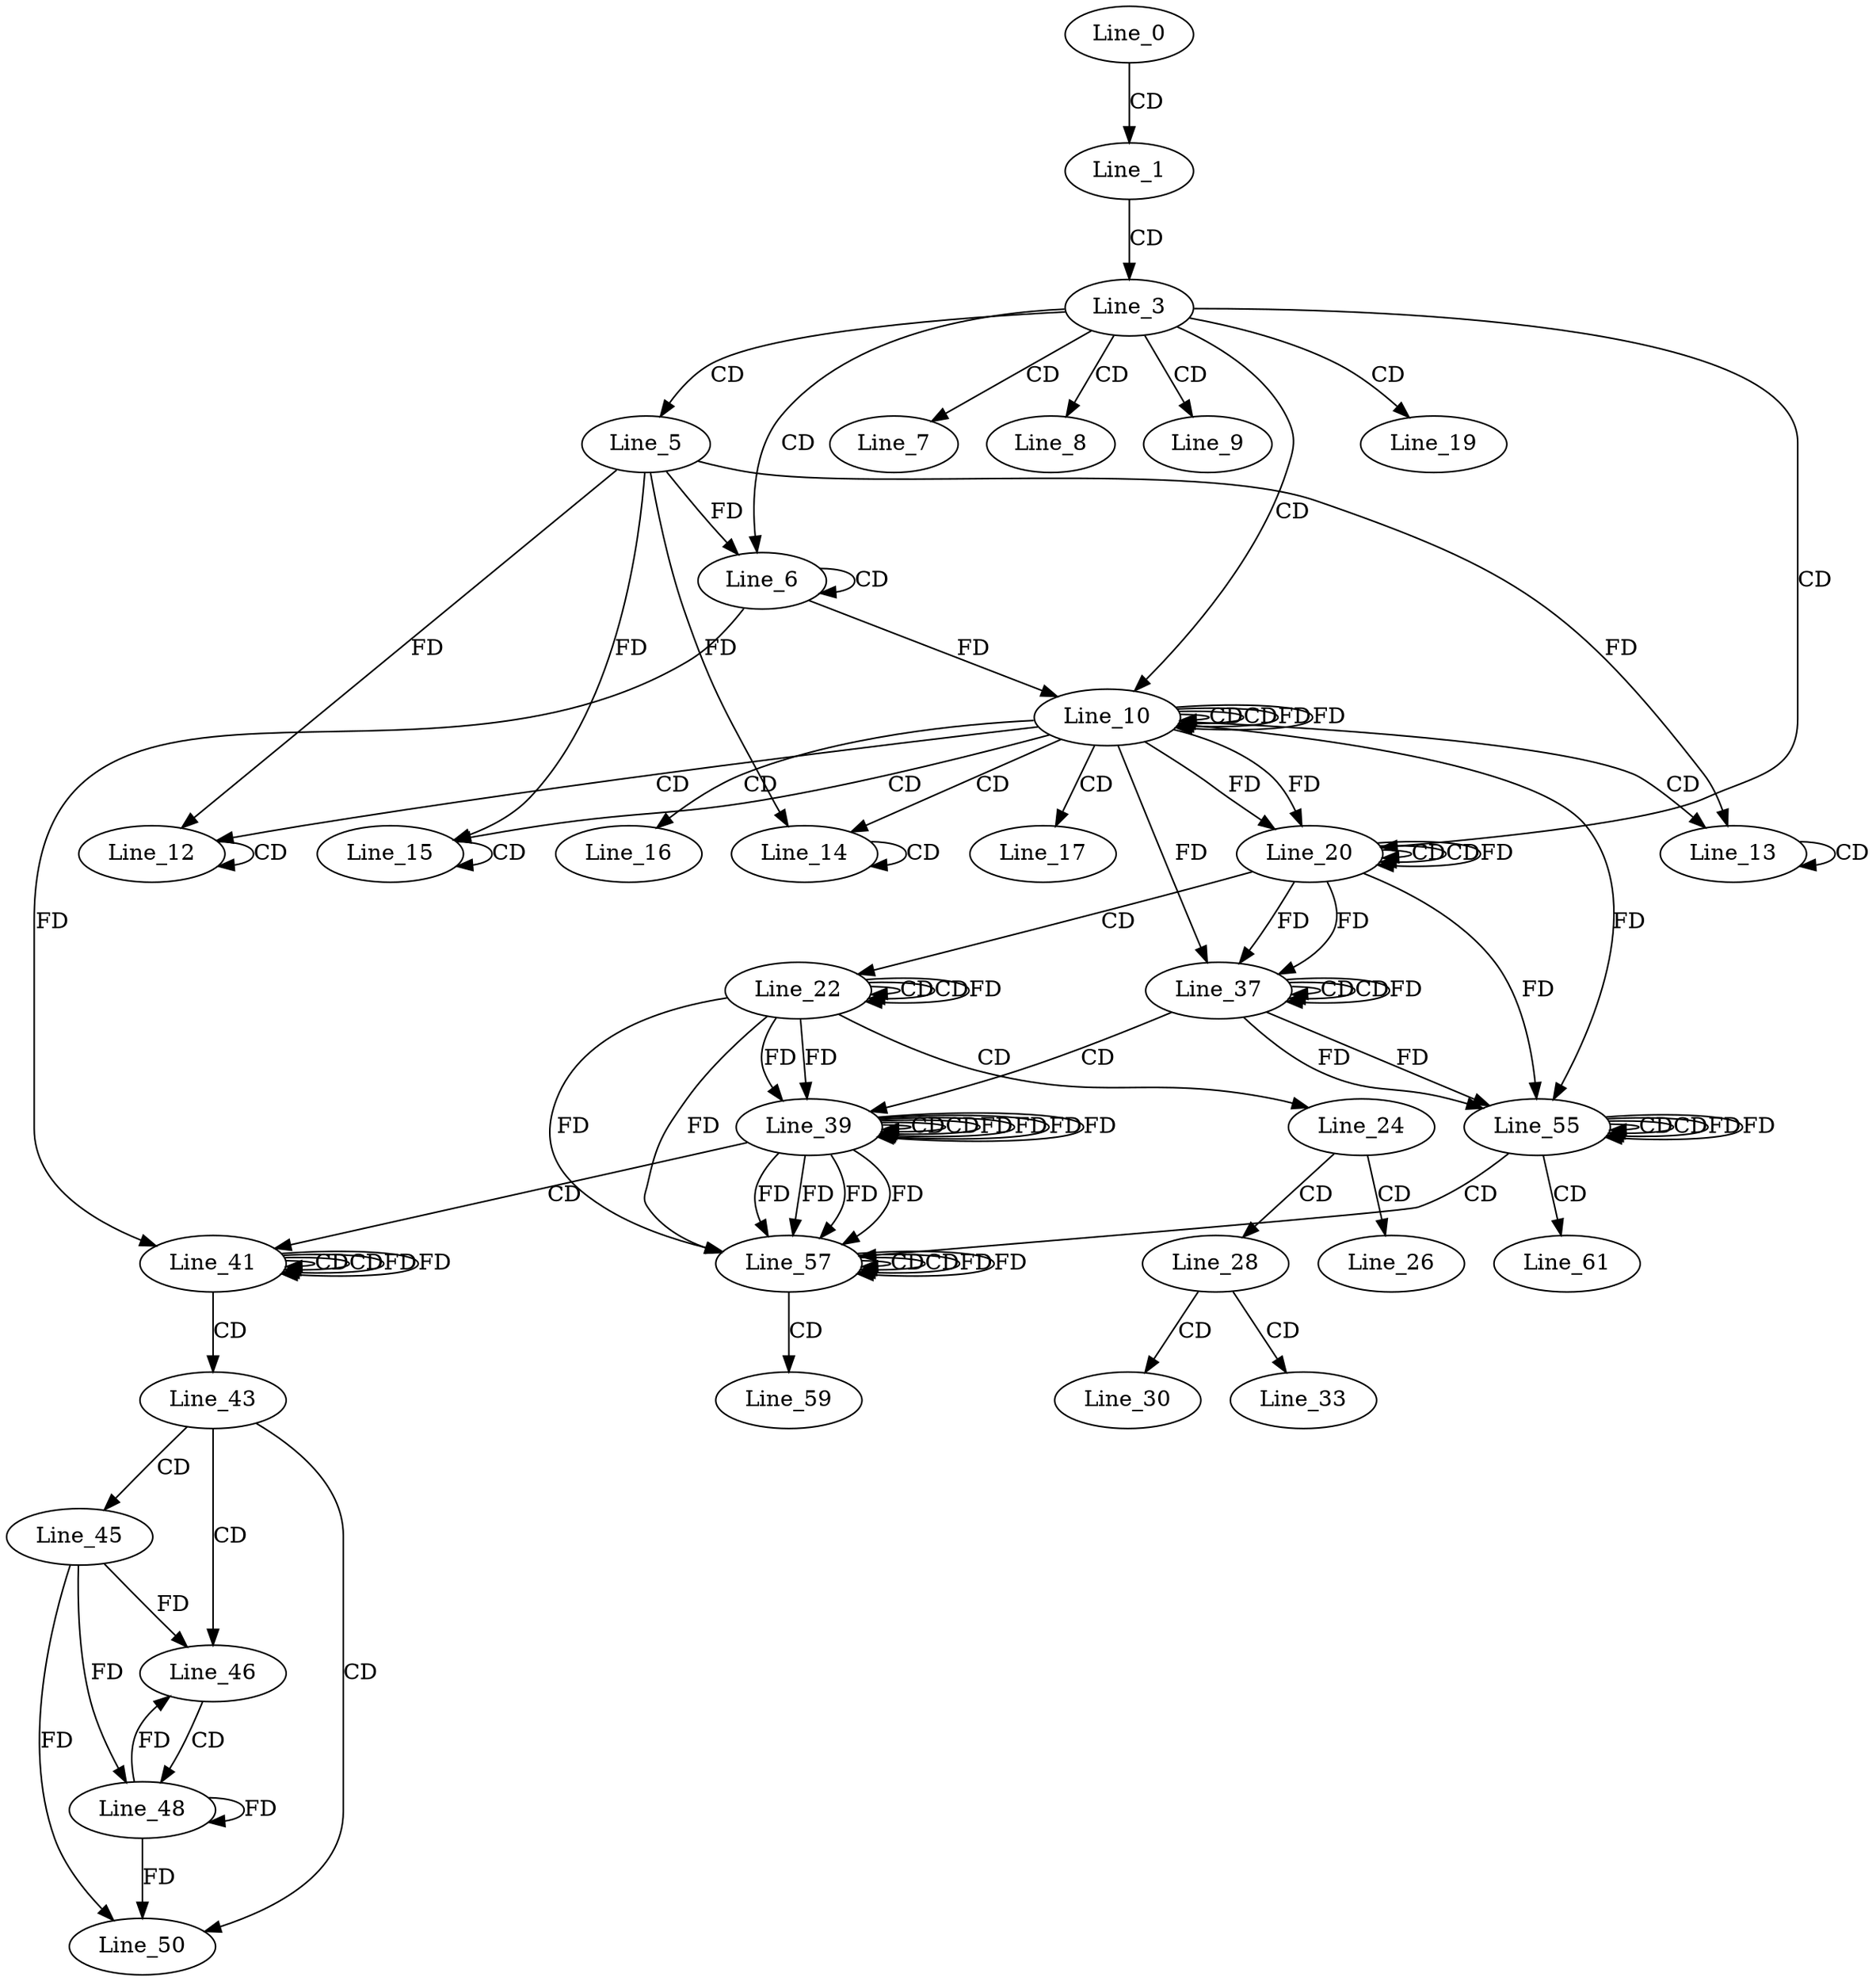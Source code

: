digraph G {
  Line_0;
  Line_1;
  Line_3;
  Line_5;
  Line_6;
  Line_6;
  Line_7;
  Line_8;
  Line_9;
  Line_10;
  Line_10;
  Line_10;
  Line_12;
  Line_12;
  Line_13;
  Line_13;
  Line_14;
  Line_14;
  Line_15;
  Line_15;
  Line_16;
  Line_17;
  Line_19;
  Line_20;
  Line_20;
  Line_20;
  Line_22;
  Line_22;
  Line_22;
  Line_24;
  Line_26;
  Line_28;
  Line_30;
  Line_33;
  Line_37;
  Line_37;
  Line_37;
  Line_39;
  Line_39;
  Line_39;
  Line_41;
  Line_41;
  Line_41;
  Line_43;
  Line_45;
  Line_46;
  Line_48;
  Line_50;
  Line_55;
  Line_55;
  Line_55;
  Line_57;
  Line_57;
  Line_57;
  Line_59;
  Line_61;
  Line_0 -> Line_1 [ label="CD" ];
  Line_1 -> Line_3 [ label="CD" ];
  Line_3 -> Line_5 [ label="CD" ];
  Line_3 -> Line_6 [ label="CD" ];
  Line_6 -> Line_6 [ label="CD" ];
  Line_5 -> Line_6 [ label="FD" ];
  Line_3 -> Line_7 [ label="CD" ];
  Line_3 -> Line_8 [ label="CD" ];
  Line_3 -> Line_9 [ label="CD" ];
  Line_3 -> Line_10 [ label="CD" ];
  Line_10 -> Line_10 [ label="CD" ];
  Line_6 -> Line_10 [ label="FD" ];
  Line_10 -> Line_10 [ label="CD" ];
  Line_10 -> Line_10 [ label="FD" ];
  Line_10 -> Line_12 [ label="CD" ];
  Line_12 -> Line_12 [ label="CD" ];
  Line_5 -> Line_12 [ label="FD" ];
  Line_10 -> Line_13 [ label="CD" ];
  Line_13 -> Line_13 [ label="CD" ];
  Line_5 -> Line_13 [ label="FD" ];
  Line_10 -> Line_14 [ label="CD" ];
  Line_14 -> Line_14 [ label="CD" ];
  Line_5 -> Line_14 [ label="FD" ];
  Line_10 -> Line_15 [ label="CD" ];
  Line_15 -> Line_15 [ label="CD" ];
  Line_5 -> Line_15 [ label="FD" ];
  Line_10 -> Line_16 [ label="CD" ];
  Line_10 -> Line_17 [ label="CD" ];
  Line_3 -> Line_19 [ label="CD" ];
  Line_3 -> Line_20 [ label="CD" ];
  Line_20 -> Line_20 [ label="CD" ];
  Line_10 -> Line_20 [ label="FD" ];
  Line_20 -> Line_20 [ label="CD" ];
  Line_20 -> Line_20 [ label="FD" ];
  Line_10 -> Line_20 [ label="FD" ];
  Line_20 -> Line_22 [ label="CD" ];
  Line_22 -> Line_22 [ label="CD" ];
  Line_22 -> Line_22 [ label="CD" ];
  Line_22 -> Line_22 [ label="FD" ];
  Line_22 -> Line_24 [ label="CD" ];
  Line_24 -> Line_26 [ label="CD" ];
  Line_24 -> Line_28 [ label="CD" ];
  Line_28 -> Line_30 [ label="CD" ];
  Line_28 -> Line_33 [ label="CD" ];
  Line_37 -> Line_37 [ label="CD" ];
  Line_20 -> Line_37 [ label="FD" ];
  Line_37 -> Line_37 [ label="CD" ];
  Line_37 -> Line_37 [ label="FD" ];
  Line_20 -> Line_37 [ label="FD" ];
  Line_10 -> Line_37 [ label="FD" ];
  Line_37 -> Line_39 [ label="CD" ];
  Line_39 -> Line_39 [ label="CD" ];
  Line_22 -> Line_39 [ label="FD" ];
  Line_39 -> Line_39 [ label="CD" ];
  Line_39 -> Line_39 [ label="FD" ];
  Line_39 -> Line_39 [ label="FD" ];
  Line_22 -> Line_39 [ label="FD" ];
  Line_39 -> Line_41 [ label="CD" ];
  Line_41 -> Line_41 [ label="CD" ];
  Line_6 -> Line_41 [ label="FD" ];
  Line_41 -> Line_41 [ label="CD" ];
  Line_41 -> Line_41 [ label="FD" ];
  Line_41 -> Line_43 [ label="CD" ];
  Line_43 -> Line_45 [ label="CD" ];
  Line_43 -> Line_46 [ label="CD" ];
  Line_45 -> Line_46 [ label="FD" ];
  Line_46 -> Line_48 [ label="CD" ];
  Line_45 -> Line_48 [ label="FD" ];
  Line_48 -> Line_48 [ label="FD" ];
  Line_43 -> Line_50 [ label="CD" ];
  Line_45 -> Line_50 [ label="FD" ];
  Line_48 -> Line_50 [ label="FD" ];
  Line_55 -> Line_55 [ label="CD" ];
  Line_37 -> Line_55 [ label="FD" ];
  Line_55 -> Line_55 [ label="CD" ];
  Line_55 -> Line_55 [ label="FD" ];
  Line_37 -> Line_55 [ label="FD" ];
  Line_20 -> Line_55 [ label="FD" ];
  Line_10 -> Line_55 [ label="FD" ];
  Line_55 -> Line_57 [ label="CD" ];
  Line_57 -> Line_57 [ label="CD" ];
  Line_39 -> Line_57 [ label="FD" ];
  Line_39 -> Line_57 [ label="FD" ];
  Line_22 -> Line_57 [ label="FD" ];
  Line_57 -> Line_57 [ label="CD" ];
  Line_57 -> Line_57 [ label="FD" ];
  Line_39 -> Line_57 [ label="FD" ];
  Line_39 -> Line_57 [ label="FD" ];
  Line_22 -> Line_57 [ label="FD" ];
  Line_57 -> Line_59 [ label="CD" ];
  Line_55 -> Line_61 [ label="CD" ];
  Line_10 -> Line_10 [ label="FD" ];
  Line_39 -> Line_39 [ label="FD" ];
  Line_39 -> Line_39 [ label="FD" ];
  Line_41 -> Line_41 [ label="FD" ];
  Line_48 -> Line_46 [ label="FD" ];
  Line_55 -> Line_55 [ label="FD" ];
  Line_57 -> Line_57 [ label="FD" ];
}
